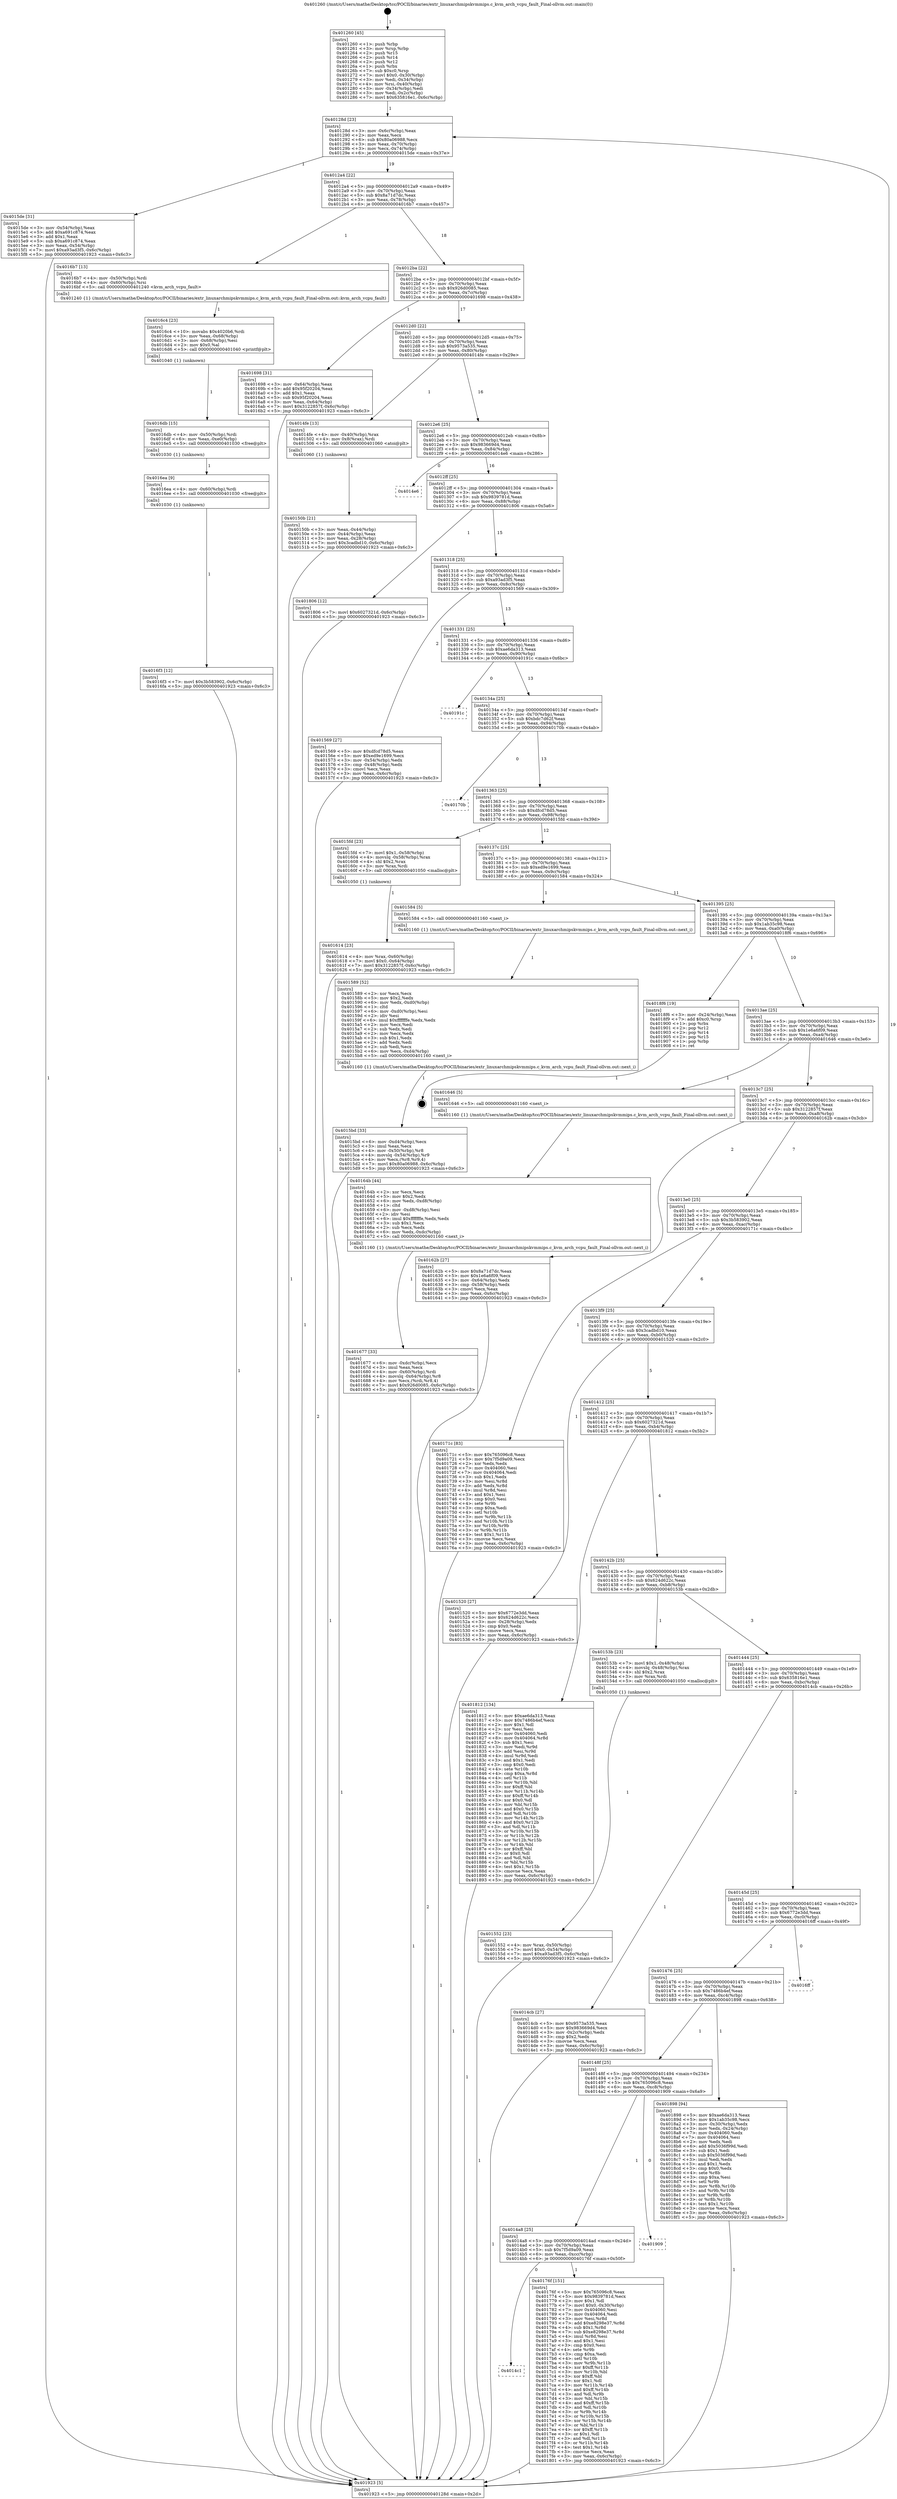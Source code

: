digraph "0x401260" {
  label = "0x401260 (/mnt/c/Users/mathe/Desktop/tcc/POCII/binaries/extr_linuxarchmipskvmmips.c_kvm_arch_vcpu_fault_Final-ollvm.out::main(0))"
  labelloc = "t"
  node[shape=record]

  Entry [label="",width=0.3,height=0.3,shape=circle,fillcolor=black,style=filled]
  "0x40128d" [label="{
     0x40128d [23]\l
     | [instrs]\l
     &nbsp;&nbsp;0x40128d \<+3\>: mov -0x6c(%rbp),%eax\l
     &nbsp;&nbsp;0x401290 \<+2\>: mov %eax,%ecx\l
     &nbsp;&nbsp;0x401292 \<+6\>: sub $0x80a06988,%ecx\l
     &nbsp;&nbsp;0x401298 \<+3\>: mov %eax,-0x70(%rbp)\l
     &nbsp;&nbsp;0x40129b \<+3\>: mov %ecx,-0x74(%rbp)\l
     &nbsp;&nbsp;0x40129e \<+6\>: je 00000000004015de \<main+0x37e\>\l
  }"]
  "0x4015de" [label="{
     0x4015de [31]\l
     | [instrs]\l
     &nbsp;&nbsp;0x4015de \<+3\>: mov -0x54(%rbp),%eax\l
     &nbsp;&nbsp;0x4015e1 \<+5\>: add $0xa691c874,%eax\l
     &nbsp;&nbsp;0x4015e6 \<+3\>: add $0x1,%eax\l
     &nbsp;&nbsp;0x4015e9 \<+5\>: sub $0xa691c874,%eax\l
     &nbsp;&nbsp;0x4015ee \<+3\>: mov %eax,-0x54(%rbp)\l
     &nbsp;&nbsp;0x4015f1 \<+7\>: movl $0xa93ad3f5,-0x6c(%rbp)\l
     &nbsp;&nbsp;0x4015f8 \<+5\>: jmp 0000000000401923 \<main+0x6c3\>\l
  }"]
  "0x4012a4" [label="{
     0x4012a4 [22]\l
     | [instrs]\l
     &nbsp;&nbsp;0x4012a4 \<+5\>: jmp 00000000004012a9 \<main+0x49\>\l
     &nbsp;&nbsp;0x4012a9 \<+3\>: mov -0x70(%rbp),%eax\l
     &nbsp;&nbsp;0x4012ac \<+5\>: sub $0x8a71d7dc,%eax\l
     &nbsp;&nbsp;0x4012b1 \<+3\>: mov %eax,-0x78(%rbp)\l
     &nbsp;&nbsp;0x4012b4 \<+6\>: je 00000000004016b7 \<main+0x457\>\l
  }"]
  Exit [label="",width=0.3,height=0.3,shape=circle,fillcolor=black,style=filled,peripheries=2]
  "0x4016b7" [label="{
     0x4016b7 [13]\l
     | [instrs]\l
     &nbsp;&nbsp;0x4016b7 \<+4\>: mov -0x50(%rbp),%rdi\l
     &nbsp;&nbsp;0x4016bb \<+4\>: mov -0x60(%rbp),%rsi\l
     &nbsp;&nbsp;0x4016bf \<+5\>: call 0000000000401240 \<kvm_arch_vcpu_fault\>\l
     | [calls]\l
     &nbsp;&nbsp;0x401240 \{1\} (/mnt/c/Users/mathe/Desktop/tcc/POCII/binaries/extr_linuxarchmipskvmmips.c_kvm_arch_vcpu_fault_Final-ollvm.out::kvm_arch_vcpu_fault)\l
  }"]
  "0x4012ba" [label="{
     0x4012ba [22]\l
     | [instrs]\l
     &nbsp;&nbsp;0x4012ba \<+5\>: jmp 00000000004012bf \<main+0x5f\>\l
     &nbsp;&nbsp;0x4012bf \<+3\>: mov -0x70(%rbp),%eax\l
     &nbsp;&nbsp;0x4012c2 \<+5\>: sub $0x926d0085,%eax\l
     &nbsp;&nbsp;0x4012c7 \<+3\>: mov %eax,-0x7c(%rbp)\l
     &nbsp;&nbsp;0x4012ca \<+6\>: je 0000000000401698 \<main+0x438\>\l
  }"]
  "0x4014c1" [label="{
     0x4014c1\l
  }", style=dashed]
  "0x401698" [label="{
     0x401698 [31]\l
     | [instrs]\l
     &nbsp;&nbsp;0x401698 \<+3\>: mov -0x64(%rbp),%eax\l
     &nbsp;&nbsp;0x40169b \<+5\>: add $0x95f20204,%eax\l
     &nbsp;&nbsp;0x4016a0 \<+3\>: add $0x1,%eax\l
     &nbsp;&nbsp;0x4016a3 \<+5\>: sub $0x95f20204,%eax\l
     &nbsp;&nbsp;0x4016a8 \<+3\>: mov %eax,-0x64(%rbp)\l
     &nbsp;&nbsp;0x4016ab \<+7\>: movl $0x3122857f,-0x6c(%rbp)\l
     &nbsp;&nbsp;0x4016b2 \<+5\>: jmp 0000000000401923 \<main+0x6c3\>\l
  }"]
  "0x4012d0" [label="{
     0x4012d0 [22]\l
     | [instrs]\l
     &nbsp;&nbsp;0x4012d0 \<+5\>: jmp 00000000004012d5 \<main+0x75\>\l
     &nbsp;&nbsp;0x4012d5 \<+3\>: mov -0x70(%rbp),%eax\l
     &nbsp;&nbsp;0x4012d8 \<+5\>: sub $0x9573a535,%eax\l
     &nbsp;&nbsp;0x4012dd \<+3\>: mov %eax,-0x80(%rbp)\l
     &nbsp;&nbsp;0x4012e0 \<+6\>: je 00000000004014fe \<main+0x29e\>\l
  }"]
  "0x40176f" [label="{
     0x40176f [151]\l
     | [instrs]\l
     &nbsp;&nbsp;0x40176f \<+5\>: mov $0x765096c8,%eax\l
     &nbsp;&nbsp;0x401774 \<+5\>: mov $0x9839781d,%ecx\l
     &nbsp;&nbsp;0x401779 \<+2\>: mov $0x1,%dl\l
     &nbsp;&nbsp;0x40177b \<+7\>: movl $0x0,-0x30(%rbp)\l
     &nbsp;&nbsp;0x401782 \<+7\>: mov 0x404060,%esi\l
     &nbsp;&nbsp;0x401789 \<+7\>: mov 0x404064,%edi\l
     &nbsp;&nbsp;0x401790 \<+3\>: mov %esi,%r8d\l
     &nbsp;&nbsp;0x401793 \<+7\>: add $0xe8298e37,%r8d\l
     &nbsp;&nbsp;0x40179a \<+4\>: sub $0x1,%r8d\l
     &nbsp;&nbsp;0x40179e \<+7\>: sub $0xe8298e37,%r8d\l
     &nbsp;&nbsp;0x4017a5 \<+4\>: imul %r8d,%esi\l
     &nbsp;&nbsp;0x4017a9 \<+3\>: and $0x1,%esi\l
     &nbsp;&nbsp;0x4017ac \<+3\>: cmp $0x0,%esi\l
     &nbsp;&nbsp;0x4017af \<+4\>: sete %r9b\l
     &nbsp;&nbsp;0x4017b3 \<+3\>: cmp $0xa,%edi\l
     &nbsp;&nbsp;0x4017b6 \<+4\>: setl %r10b\l
     &nbsp;&nbsp;0x4017ba \<+3\>: mov %r9b,%r11b\l
     &nbsp;&nbsp;0x4017bd \<+4\>: xor $0xff,%r11b\l
     &nbsp;&nbsp;0x4017c1 \<+3\>: mov %r10b,%bl\l
     &nbsp;&nbsp;0x4017c4 \<+3\>: xor $0xff,%bl\l
     &nbsp;&nbsp;0x4017c7 \<+3\>: xor $0x1,%dl\l
     &nbsp;&nbsp;0x4017ca \<+3\>: mov %r11b,%r14b\l
     &nbsp;&nbsp;0x4017cd \<+4\>: and $0xff,%r14b\l
     &nbsp;&nbsp;0x4017d1 \<+3\>: and %dl,%r9b\l
     &nbsp;&nbsp;0x4017d4 \<+3\>: mov %bl,%r15b\l
     &nbsp;&nbsp;0x4017d7 \<+4\>: and $0xff,%r15b\l
     &nbsp;&nbsp;0x4017db \<+3\>: and %dl,%r10b\l
     &nbsp;&nbsp;0x4017de \<+3\>: or %r9b,%r14b\l
     &nbsp;&nbsp;0x4017e1 \<+3\>: or %r10b,%r15b\l
     &nbsp;&nbsp;0x4017e4 \<+3\>: xor %r15b,%r14b\l
     &nbsp;&nbsp;0x4017e7 \<+3\>: or %bl,%r11b\l
     &nbsp;&nbsp;0x4017ea \<+4\>: xor $0xff,%r11b\l
     &nbsp;&nbsp;0x4017ee \<+3\>: or $0x1,%dl\l
     &nbsp;&nbsp;0x4017f1 \<+3\>: and %dl,%r11b\l
     &nbsp;&nbsp;0x4017f4 \<+3\>: or %r11b,%r14b\l
     &nbsp;&nbsp;0x4017f7 \<+4\>: test $0x1,%r14b\l
     &nbsp;&nbsp;0x4017fb \<+3\>: cmovne %ecx,%eax\l
     &nbsp;&nbsp;0x4017fe \<+3\>: mov %eax,-0x6c(%rbp)\l
     &nbsp;&nbsp;0x401801 \<+5\>: jmp 0000000000401923 \<main+0x6c3\>\l
  }"]
  "0x4014fe" [label="{
     0x4014fe [13]\l
     | [instrs]\l
     &nbsp;&nbsp;0x4014fe \<+4\>: mov -0x40(%rbp),%rax\l
     &nbsp;&nbsp;0x401502 \<+4\>: mov 0x8(%rax),%rdi\l
     &nbsp;&nbsp;0x401506 \<+5\>: call 0000000000401060 \<atoi@plt\>\l
     | [calls]\l
     &nbsp;&nbsp;0x401060 \{1\} (unknown)\l
  }"]
  "0x4012e6" [label="{
     0x4012e6 [25]\l
     | [instrs]\l
     &nbsp;&nbsp;0x4012e6 \<+5\>: jmp 00000000004012eb \<main+0x8b\>\l
     &nbsp;&nbsp;0x4012eb \<+3\>: mov -0x70(%rbp),%eax\l
     &nbsp;&nbsp;0x4012ee \<+5\>: sub $0x983669d4,%eax\l
     &nbsp;&nbsp;0x4012f3 \<+6\>: mov %eax,-0x84(%rbp)\l
     &nbsp;&nbsp;0x4012f9 \<+6\>: je 00000000004014e6 \<main+0x286\>\l
  }"]
  "0x4014a8" [label="{
     0x4014a8 [25]\l
     | [instrs]\l
     &nbsp;&nbsp;0x4014a8 \<+5\>: jmp 00000000004014ad \<main+0x24d\>\l
     &nbsp;&nbsp;0x4014ad \<+3\>: mov -0x70(%rbp),%eax\l
     &nbsp;&nbsp;0x4014b0 \<+5\>: sub $0x7f5d9a09,%eax\l
     &nbsp;&nbsp;0x4014b5 \<+6\>: mov %eax,-0xcc(%rbp)\l
     &nbsp;&nbsp;0x4014bb \<+6\>: je 000000000040176f \<main+0x50f\>\l
  }"]
  "0x4014e6" [label="{
     0x4014e6\l
  }", style=dashed]
  "0x4012ff" [label="{
     0x4012ff [25]\l
     | [instrs]\l
     &nbsp;&nbsp;0x4012ff \<+5\>: jmp 0000000000401304 \<main+0xa4\>\l
     &nbsp;&nbsp;0x401304 \<+3\>: mov -0x70(%rbp),%eax\l
     &nbsp;&nbsp;0x401307 \<+5\>: sub $0x9839781d,%eax\l
     &nbsp;&nbsp;0x40130c \<+6\>: mov %eax,-0x88(%rbp)\l
     &nbsp;&nbsp;0x401312 \<+6\>: je 0000000000401806 \<main+0x5a6\>\l
  }"]
  "0x401909" [label="{
     0x401909\l
  }", style=dashed]
  "0x401806" [label="{
     0x401806 [12]\l
     | [instrs]\l
     &nbsp;&nbsp;0x401806 \<+7\>: movl $0x6027321d,-0x6c(%rbp)\l
     &nbsp;&nbsp;0x40180d \<+5\>: jmp 0000000000401923 \<main+0x6c3\>\l
  }"]
  "0x401318" [label="{
     0x401318 [25]\l
     | [instrs]\l
     &nbsp;&nbsp;0x401318 \<+5\>: jmp 000000000040131d \<main+0xbd\>\l
     &nbsp;&nbsp;0x40131d \<+3\>: mov -0x70(%rbp),%eax\l
     &nbsp;&nbsp;0x401320 \<+5\>: sub $0xa93ad3f5,%eax\l
     &nbsp;&nbsp;0x401325 \<+6\>: mov %eax,-0x8c(%rbp)\l
     &nbsp;&nbsp;0x40132b \<+6\>: je 0000000000401569 \<main+0x309\>\l
  }"]
  "0x40148f" [label="{
     0x40148f [25]\l
     | [instrs]\l
     &nbsp;&nbsp;0x40148f \<+5\>: jmp 0000000000401494 \<main+0x234\>\l
     &nbsp;&nbsp;0x401494 \<+3\>: mov -0x70(%rbp),%eax\l
     &nbsp;&nbsp;0x401497 \<+5\>: sub $0x765096c8,%eax\l
     &nbsp;&nbsp;0x40149c \<+6\>: mov %eax,-0xc8(%rbp)\l
     &nbsp;&nbsp;0x4014a2 \<+6\>: je 0000000000401909 \<main+0x6a9\>\l
  }"]
  "0x401569" [label="{
     0x401569 [27]\l
     | [instrs]\l
     &nbsp;&nbsp;0x401569 \<+5\>: mov $0xdfcd78d5,%eax\l
     &nbsp;&nbsp;0x40156e \<+5\>: mov $0xed9e1699,%ecx\l
     &nbsp;&nbsp;0x401573 \<+3\>: mov -0x54(%rbp),%edx\l
     &nbsp;&nbsp;0x401576 \<+3\>: cmp -0x48(%rbp),%edx\l
     &nbsp;&nbsp;0x401579 \<+3\>: cmovl %ecx,%eax\l
     &nbsp;&nbsp;0x40157c \<+3\>: mov %eax,-0x6c(%rbp)\l
     &nbsp;&nbsp;0x40157f \<+5\>: jmp 0000000000401923 \<main+0x6c3\>\l
  }"]
  "0x401331" [label="{
     0x401331 [25]\l
     | [instrs]\l
     &nbsp;&nbsp;0x401331 \<+5\>: jmp 0000000000401336 \<main+0xd6\>\l
     &nbsp;&nbsp;0x401336 \<+3\>: mov -0x70(%rbp),%eax\l
     &nbsp;&nbsp;0x401339 \<+5\>: sub $0xae6da313,%eax\l
     &nbsp;&nbsp;0x40133e \<+6\>: mov %eax,-0x90(%rbp)\l
     &nbsp;&nbsp;0x401344 \<+6\>: je 000000000040191c \<main+0x6bc\>\l
  }"]
  "0x401898" [label="{
     0x401898 [94]\l
     | [instrs]\l
     &nbsp;&nbsp;0x401898 \<+5\>: mov $0xae6da313,%eax\l
     &nbsp;&nbsp;0x40189d \<+5\>: mov $0x1ab35c98,%ecx\l
     &nbsp;&nbsp;0x4018a2 \<+3\>: mov -0x30(%rbp),%edx\l
     &nbsp;&nbsp;0x4018a5 \<+3\>: mov %edx,-0x24(%rbp)\l
     &nbsp;&nbsp;0x4018a8 \<+7\>: mov 0x404060,%edx\l
     &nbsp;&nbsp;0x4018af \<+7\>: mov 0x404064,%esi\l
     &nbsp;&nbsp;0x4018b6 \<+2\>: mov %edx,%edi\l
     &nbsp;&nbsp;0x4018b8 \<+6\>: add $0x5036f99d,%edi\l
     &nbsp;&nbsp;0x4018be \<+3\>: sub $0x1,%edi\l
     &nbsp;&nbsp;0x4018c1 \<+6\>: sub $0x5036f99d,%edi\l
     &nbsp;&nbsp;0x4018c7 \<+3\>: imul %edi,%edx\l
     &nbsp;&nbsp;0x4018ca \<+3\>: and $0x1,%edx\l
     &nbsp;&nbsp;0x4018cd \<+3\>: cmp $0x0,%edx\l
     &nbsp;&nbsp;0x4018d0 \<+4\>: sete %r8b\l
     &nbsp;&nbsp;0x4018d4 \<+3\>: cmp $0xa,%esi\l
     &nbsp;&nbsp;0x4018d7 \<+4\>: setl %r9b\l
     &nbsp;&nbsp;0x4018db \<+3\>: mov %r8b,%r10b\l
     &nbsp;&nbsp;0x4018de \<+3\>: and %r9b,%r10b\l
     &nbsp;&nbsp;0x4018e1 \<+3\>: xor %r9b,%r8b\l
     &nbsp;&nbsp;0x4018e4 \<+3\>: or %r8b,%r10b\l
     &nbsp;&nbsp;0x4018e7 \<+4\>: test $0x1,%r10b\l
     &nbsp;&nbsp;0x4018eb \<+3\>: cmovne %ecx,%eax\l
     &nbsp;&nbsp;0x4018ee \<+3\>: mov %eax,-0x6c(%rbp)\l
     &nbsp;&nbsp;0x4018f1 \<+5\>: jmp 0000000000401923 \<main+0x6c3\>\l
  }"]
  "0x40191c" [label="{
     0x40191c\l
  }", style=dashed]
  "0x40134a" [label="{
     0x40134a [25]\l
     | [instrs]\l
     &nbsp;&nbsp;0x40134a \<+5\>: jmp 000000000040134f \<main+0xef\>\l
     &nbsp;&nbsp;0x40134f \<+3\>: mov -0x70(%rbp),%eax\l
     &nbsp;&nbsp;0x401352 \<+5\>: sub $0xbdc7d62f,%eax\l
     &nbsp;&nbsp;0x401357 \<+6\>: mov %eax,-0x94(%rbp)\l
     &nbsp;&nbsp;0x40135d \<+6\>: je 000000000040170b \<main+0x4ab\>\l
  }"]
  "0x401476" [label="{
     0x401476 [25]\l
     | [instrs]\l
     &nbsp;&nbsp;0x401476 \<+5\>: jmp 000000000040147b \<main+0x21b\>\l
     &nbsp;&nbsp;0x40147b \<+3\>: mov -0x70(%rbp),%eax\l
     &nbsp;&nbsp;0x40147e \<+5\>: sub $0x7486b4ef,%eax\l
     &nbsp;&nbsp;0x401483 \<+6\>: mov %eax,-0xc4(%rbp)\l
     &nbsp;&nbsp;0x401489 \<+6\>: je 0000000000401898 \<main+0x638\>\l
  }"]
  "0x40170b" [label="{
     0x40170b\l
  }", style=dashed]
  "0x401363" [label="{
     0x401363 [25]\l
     | [instrs]\l
     &nbsp;&nbsp;0x401363 \<+5\>: jmp 0000000000401368 \<main+0x108\>\l
     &nbsp;&nbsp;0x401368 \<+3\>: mov -0x70(%rbp),%eax\l
     &nbsp;&nbsp;0x40136b \<+5\>: sub $0xdfcd78d5,%eax\l
     &nbsp;&nbsp;0x401370 \<+6\>: mov %eax,-0x98(%rbp)\l
     &nbsp;&nbsp;0x401376 \<+6\>: je 00000000004015fd \<main+0x39d\>\l
  }"]
  "0x4016ff" [label="{
     0x4016ff\l
  }", style=dashed]
  "0x4015fd" [label="{
     0x4015fd [23]\l
     | [instrs]\l
     &nbsp;&nbsp;0x4015fd \<+7\>: movl $0x1,-0x58(%rbp)\l
     &nbsp;&nbsp;0x401604 \<+4\>: movslq -0x58(%rbp),%rax\l
     &nbsp;&nbsp;0x401608 \<+4\>: shl $0x2,%rax\l
     &nbsp;&nbsp;0x40160c \<+3\>: mov %rax,%rdi\l
     &nbsp;&nbsp;0x40160f \<+5\>: call 0000000000401050 \<malloc@plt\>\l
     | [calls]\l
     &nbsp;&nbsp;0x401050 \{1\} (unknown)\l
  }"]
  "0x40137c" [label="{
     0x40137c [25]\l
     | [instrs]\l
     &nbsp;&nbsp;0x40137c \<+5\>: jmp 0000000000401381 \<main+0x121\>\l
     &nbsp;&nbsp;0x401381 \<+3\>: mov -0x70(%rbp),%eax\l
     &nbsp;&nbsp;0x401384 \<+5\>: sub $0xed9e1699,%eax\l
     &nbsp;&nbsp;0x401389 \<+6\>: mov %eax,-0x9c(%rbp)\l
     &nbsp;&nbsp;0x40138f \<+6\>: je 0000000000401584 \<main+0x324\>\l
  }"]
  "0x4016f3" [label="{
     0x4016f3 [12]\l
     | [instrs]\l
     &nbsp;&nbsp;0x4016f3 \<+7\>: movl $0x3b583902,-0x6c(%rbp)\l
     &nbsp;&nbsp;0x4016fa \<+5\>: jmp 0000000000401923 \<main+0x6c3\>\l
  }"]
  "0x401584" [label="{
     0x401584 [5]\l
     | [instrs]\l
     &nbsp;&nbsp;0x401584 \<+5\>: call 0000000000401160 \<next_i\>\l
     | [calls]\l
     &nbsp;&nbsp;0x401160 \{1\} (/mnt/c/Users/mathe/Desktop/tcc/POCII/binaries/extr_linuxarchmipskvmmips.c_kvm_arch_vcpu_fault_Final-ollvm.out::next_i)\l
  }"]
  "0x401395" [label="{
     0x401395 [25]\l
     | [instrs]\l
     &nbsp;&nbsp;0x401395 \<+5\>: jmp 000000000040139a \<main+0x13a\>\l
     &nbsp;&nbsp;0x40139a \<+3\>: mov -0x70(%rbp),%eax\l
     &nbsp;&nbsp;0x40139d \<+5\>: sub $0x1ab35c98,%eax\l
     &nbsp;&nbsp;0x4013a2 \<+6\>: mov %eax,-0xa0(%rbp)\l
     &nbsp;&nbsp;0x4013a8 \<+6\>: je 00000000004018f6 \<main+0x696\>\l
  }"]
  "0x4016ea" [label="{
     0x4016ea [9]\l
     | [instrs]\l
     &nbsp;&nbsp;0x4016ea \<+4\>: mov -0x60(%rbp),%rdi\l
     &nbsp;&nbsp;0x4016ee \<+5\>: call 0000000000401030 \<free@plt\>\l
     | [calls]\l
     &nbsp;&nbsp;0x401030 \{1\} (unknown)\l
  }"]
  "0x4018f6" [label="{
     0x4018f6 [19]\l
     | [instrs]\l
     &nbsp;&nbsp;0x4018f6 \<+3\>: mov -0x24(%rbp),%eax\l
     &nbsp;&nbsp;0x4018f9 \<+7\>: add $0xc0,%rsp\l
     &nbsp;&nbsp;0x401900 \<+1\>: pop %rbx\l
     &nbsp;&nbsp;0x401901 \<+2\>: pop %r12\l
     &nbsp;&nbsp;0x401903 \<+2\>: pop %r14\l
     &nbsp;&nbsp;0x401905 \<+2\>: pop %r15\l
     &nbsp;&nbsp;0x401907 \<+1\>: pop %rbp\l
     &nbsp;&nbsp;0x401908 \<+1\>: ret\l
  }"]
  "0x4013ae" [label="{
     0x4013ae [25]\l
     | [instrs]\l
     &nbsp;&nbsp;0x4013ae \<+5\>: jmp 00000000004013b3 \<main+0x153\>\l
     &nbsp;&nbsp;0x4013b3 \<+3\>: mov -0x70(%rbp),%eax\l
     &nbsp;&nbsp;0x4013b6 \<+5\>: sub $0x1e6a6f09,%eax\l
     &nbsp;&nbsp;0x4013bb \<+6\>: mov %eax,-0xa4(%rbp)\l
     &nbsp;&nbsp;0x4013c1 \<+6\>: je 0000000000401646 \<main+0x3e6\>\l
  }"]
  "0x4016db" [label="{
     0x4016db [15]\l
     | [instrs]\l
     &nbsp;&nbsp;0x4016db \<+4\>: mov -0x50(%rbp),%rdi\l
     &nbsp;&nbsp;0x4016df \<+6\>: mov %eax,-0xe0(%rbp)\l
     &nbsp;&nbsp;0x4016e5 \<+5\>: call 0000000000401030 \<free@plt\>\l
     | [calls]\l
     &nbsp;&nbsp;0x401030 \{1\} (unknown)\l
  }"]
  "0x401646" [label="{
     0x401646 [5]\l
     | [instrs]\l
     &nbsp;&nbsp;0x401646 \<+5\>: call 0000000000401160 \<next_i\>\l
     | [calls]\l
     &nbsp;&nbsp;0x401160 \{1\} (/mnt/c/Users/mathe/Desktop/tcc/POCII/binaries/extr_linuxarchmipskvmmips.c_kvm_arch_vcpu_fault_Final-ollvm.out::next_i)\l
  }"]
  "0x4013c7" [label="{
     0x4013c7 [25]\l
     | [instrs]\l
     &nbsp;&nbsp;0x4013c7 \<+5\>: jmp 00000000004013cc \<main+0x16c\>\l
     &nbsp;&nbsp;0x4013cc \<+3\>: mov -0x70(%rbp),%eax\l
     &nbsp;&nbsp;0x4013cf \<+5\>: sub $0x3122857f,%eax\l
     &nbsp;&nbsp;0x4013d4 \<+6\>: mov %eax,-0xa8(%rbp)\l
     &nbsp;&nbsp;0x4013da \<+6\>: je 000000000040162b \<main+0x3cb\>\l
  }"]
  "0x4016c4" [label="{
     0x4016c4 [23]\l
     | [instrs]\l
     &nbsp;&nbsp;0x4016c4 \<+10\>: movabs $0x4020b6,%rdi\l
     &nbsp;&nbsp;0x4016ce \<+3\>: mov %eax,-0x68(%rbp)\l
     &nbsp;&nbsp;0x4016d1 \<+3\>: mov -0x68(%rbp),%esi\l
     &nbsp;&nbsp;0x4016d4 \<+2\>: mov $0x0,%al\l
     &nbsp;&nbsp;0x4016d6 \<+5\>: call 0000000000401040 \<printf@plt\>\l
     | [calls]\l
     &nbsp;&nbsp;0x401040 \{1\} (unknown)\l
  }"]
  "0x40162b" [label="{
     0x40162b [27]\l
     | [instrs]\l
     &nbsp;&nbsp;0x40162b \<+5\>: mov $0x8a71d7dc,%eax\l
     &nbsp;&nbsp;0x401630 \<+5\>: mov $0x1e6a6f09,%ecx\l
     &nbsp;&nbsp;0x401635 \<+3\>: mov -0x64(%rbp),%edx\l
     &nbsp;&nbsp;0x401638 \<+3\>: cmp -0x58(%rbp),%edx\l
     &nbsp;&nbsp;0x40163b \<+3\>: cmovl %ecx,%eax\l
     &nbsp;&nbsp;0x40163e \<+3\>: mov %eax,-0x6c(%rbp)\l
     &nbsp;&nbsp;0x401641 \<+5\>: jmp 0000000000401923 \<main+0x6c3\>\l
  }"]
  "0x4013e0" [label="{
     0x4013e0 [25]\l
     | [instrs]\l
     &nbsp;&nbsp;0x4013e0 \<+5\>: jmp 00000000004013e5 \<main+0x185\>\l
     &nbsp;&nbsp;0x4013e5 \<+3\>: mov -0x70(%rbp),%eax\l
     &nbsp;&nbsp;0x4013e8 \<+5\>: sub $0x3b583902,%eax\l
     &nbsp;&nbsp;0x4013ed \<+6\>: mov %eax,-0xac(%rbp)\l
     &nbsp;&nbsp;0x4013f3 \<+6\>: je 000000000040171c \<main+0x4bc\>\l
  }"]
  "0x401677" [label="{
     0x401677 [33]\l
     | [instrs]\l
     &nbsp;&nbsp;0x401677 \<+6\>: mov -0xdc(%rbp),%ecx\l
     &nbsp;&nbsp;0x40167d \<+3\>: imul %eax,%ecx\l
     &nbsp;&nbsp;0x401680 \<+4\>: mov -0x60(%rbp),%rdi\l
     &nbsp;&nbsp;0x401684 \<+4\>: movslq -0x64(%rbp),%r8\l
     &nbsp;&nbsp;0x401688 \<+4\>: mov %ecx,(%rdi,%r8,4)\l
     &nbsp;&nbsp;0x40168c \<+7\>: movl $0x926d0085,-0x6c(%rbp)\l
     &nbsp;&nbsp;0x401693 \<+5\>: jmp 0000000000401923 \<main+0x6c3\>\l
  }"]
  "0x40171c" [label="{
     0x40171c [83]\l
     | [instrs]\l
     &nbsp;&nbsp;0x40171c \<+5\>: mov $0x765096c8,%eax\l
     &nbsp;&nbsp;0x401721 \<+5\>: mov $0x7f5d9a09,%ecx\l
     &nbsp;&nbsp;0x401726 \<+2\>: xor %edx,%edx\l
     &nbsp;&nbsp;0x401728 \<+7\>: mov 0x404060,%esi\l
     &nbsp;&nbsp;0x40172f \<+7\>: mov 0x404064,%edi\l
     &nbsp;&nbsp;0x401736 \<+3\>: sub $0x1,%edx\l
     &nbsp;&nbsp;0x401739 \<+3\>: mov %esi,%r8d\l
     &nbsp;&nbsp;0x40173c \<+3\>: add %edx,%r8d\l
     &nbsp;&nbsp;0x40173f \<+4\>: imul %r8d,%esi\l
     &nbsp;&nbsp;0x401743 \<+3\>: and $0x1,%esi\l
     &nbsp;&nbsp;0x401746 \<+3\>: cmp $0x0,%esi\l
     &nbsp;&nbsp;0x401749 \<+4\>: sete %r9b\l
     &nbsp;&nbsp;0x40174d \<+3\>: cmp $0xa,%edi\l
     &nbsp;&nbsp;0x401750 \<+4\>: setl %r10b\l
     &nbsp;&nbsp;0x401754 \<+3\>: mov %r9b,%r11b\l
     &nbsp;&nbsp;0x401757 \<+3\>: and %r10b,%r11b\l
     &nbsp;&nbsp;0x40175a \<+3\>: xor %r10b,%r9b\l
     &nbsp;&nbsp;0x40175d \<+3\>: or %r9b,%r11b\l
     &nbsp;&nbsp;0x401760 \<+4\>: test $0x1,%r11b\l
     &nbsp;&nbsp;0x401764 \<+3\>: cmovne %ecx,%eax\l
     &nbsp;&nbsp;0x401767 \<+3\>: mov %eax,-0x6c(%rbp)\l
     &nbsp;&nbsp;0x40176a \<+5\>: jmp 0000000000401923 \<main+0x6c3\>\l
  }"]
  "0x4013f9" [label="{
     0x4013f9 [25]\l
     | [instrs]\l
     &nbsp;&nbsp;0x4013f9 \<+5\>: jmp 00000000004013fe \<main+0x19e\>\l
     &nbsp;&nbsp;0x4013fe \<+3\>: mov -0x70(%rbp),%eax\l
     &nbsp;&nbsp;0x401401 \<+5\>: sub $0x3cadbd10,%eax\l
     &nbsp;&nbsp;0x401406 \<+6\>: mov %eax,-0xb0(%rbp)\l
     &nbsp;&nbsp;0x40140c \<+6\>: je 0000000000401520 \<main+0x2c0\>\l
  }"]
  "0x40164b" [label="{
     0x40164b [44]\l
     | [instrs]\l
     &nbsp;&nbsp;0x40164b \<+2\>: xor %ecx,%ecx\l
     &nbsp;&nbsp;0x40164d \<+5\>: mov $0x2,%edx\l
     &nbsp;&nbsp;0x401652 \<+6\>: mov %edx,-0xd8(%rbp)\l
     &nbsp;&nbsp;0x401658 \<+1\>: cltd\l
     &nbsp;&nbsp;0x401659 \<+6\>: mov -0xd8(%rbp),%esi\l
     &nbsp;&nbsp;0x40165f \<+2\>: idiv %esi\l
     &nbsp;&nbsp;0x401661 \<+6\>: imul $0xfffffffe,%edx,%edx\l
     &nbsp;&nbsp;0x401667 \<+3\>: sub $0x1,%ecx\l
     &nbsp;&nbsp;0x40166a \<+2\>: sub %ecx,%edx\l
     &nbsp;&nbsp;0x40166c \<+6\>: mov %edx,-0xdc(%rbp)\l
     &nbsp;&nbsp;0x401672 \<+5\>: call 0000000000401160 \<next_i\>\l
     | [calls]\l
     &nbsp;&nbsp;0x401160 \{1\} (/mnt/c/Users/mathe/Desktop/tcc/POCII/binaries/extr_linuxarchmipskvmmips.c_kvm_arch_vcpu_fault_Final-ollvm.out::next_i)\l
  }"]
  "0x401520" [label="{
     0x401520 [27]\l
     | [instrs]\l
     &nbsp;&nbsp;0x401520 \<+5\>: mov $0x6772e3dd,%eax\l
     &nbsp;&nbsp;0x401525 \<+5\>: mov $0x624d622c,%ecx\l
     &nbsp;&nbsp;0x40152a \<+3\>: mov -0x28(%rbp),%edx\l
     &nbsp;&nbsp;0x40152d \<+3\>: cmp $0x0,%edx\l
     &nbsp;&nbsp;0x401530 \<+3\>: cmove %ecx,%eax\l
     &nbsp;&nbsp;0x401533 \<+3\>: mov %eax,-0x6c(%rbp)\l
     &nbsp;&nbsp;0x401536 \<+5\>: jmp 0000000000401923 \<main+0x6c3\>\l
  }"]
  "0x401412" [label="{
     0x401412 [25]\l
     | [instrs]\l
     &nbsp;&nbsp;0x401412 \<+5\>: jmp 0000000000401417 \<main+0x1b7\>\l
     &nbsp;&nbsp;0x401417 \<+3\>: mov -0x70(%rbp),%eax\l
     &nbsp;&nbsp;0x40141a \<+5\>: sub $0x6027321d,%eax\l
     &nbsp;&nbsp;0x40141f \<+6\>: mov %eax,-0xb4(%rbp)\l
     &nbsp;&nbsp;0x401425 \<+6\>: je 0000000000401812 \<main+0x5b2\>\l
  }"]
  "0x401614" [label="{
     0x401614 [23]\l
     | [instrs]\l
     &nbsp;&nbsp;0x401614 \<+4\>: mov %rax,-0x60(%rbp)\l
     &nbsp;&nbsp;0x401618 \<+7\>: movl $0x0,-0x64(%rbp)\l
     &nbsp;&nbsp;0x40161f \<+7\>: movl $0x3122857f,-0x6c(%rbp)\l
     &nbsp;&nbsp;0x401626 \<+5\>: jmp 0000000000401923 \<main+0x6c3\>\l
  }"]
  "0x401812" [label="{
     0x401812 [134]\l
     | [instrs]\l
     &nbsp;&nbsp;0x401812 \<+5\>: mov $0xae6da313,%eax\l
     &nbsp;&nbsp;0x401817 \<+5\>: mov $0x7486b4ef,%ecx\l
     &nbsp;&nbsp;0x40181c \<+2\>: mov $0x1,%dl\l
     &nbsp;&nbsp;0x40181e \<+2\>: xor %esi,%esi\l
     &nbsp;&nbsp;0x401820 \<+7\>: mov 0x404060,%edi\l
     &nbsp;&nbsp;0x401827 \<+8\>: mov 0x404064,%r8d\l
     &nbsp;&nbsp;0x40182f \<+3\>: sub $0x1,%esi\l
     &nbsp;&nbsp;0x401832 \<+3\>: mov %edi,%r9d\l
     &nbsp;&nbsp;0x401835 \<+3\>: add %esi,%r9d\l
     &nbsp;&nbsp;0x401838 \<+4\>: imul %r9d,%edi\l
     &nbsp;&nbsp;0x40183c \<+3\>: and $0x1,%edi\l
     &nbsp;&nbsp;0x40183f \<+3\>: cmp $0x0,%edi\l
     &nbsp;&nbsp;0x401842 \<+4\>: sete %r10b\l
     &nbsp;&nbsp;0x401846 \<+4\>: cmp $0xa,%r8d\l
     &nbsp;&nbsp;0x40184a \<+4\>: setl %r11b\l
     &nbsp;&nbsp;0x40184e \<+3\>: mov %r10b,%bl\l
     &nbsp;&nbsp;0x401851 \<+3\>: xor $0xff,%bl\l
     &nbsp;&nbsp;0x401854 \<+3\>: mov %r11b,%r14b\l
     &nbsp;&nbsp;0x401857 \<+4\>: xor $0xff,%r14b\l
     &nbsp;&nbsp;0x40185b \<+3\>: xor $0x0,%dl\l
     &nbsp;&nbsp;0x40185e \<+3\>: mov %bl,%r15b\l
     &nbsp;&nbsp;0x401861 \<+4\>: and $0x0,%r15b\l
     &nbsp;&nbsp;0x401865 \<+3\>: and %dl,%r10b\l
     &nbsp;&nbsp;0x401868 \<+3\>: mov %r14b,%r12b\l
     &nbsp;&nbsp;0x40186b \<+4\>: and $0x0,%r12b\l
     &nbsp;&nbsp;0x40186f \<+3\>: and %dl,%r11b\l
     &nbsp;&nbsp;0x401872 \<+3\>: or %r10b,%r15b\l
     &nbsp;&nbsp;0x401875 \<+3\>: or %r11b,%r12b\l
     &nbsp;&nbsp;0x401878 \<+3\>: xor %r12b,%r15b\l
     &nbsp;&nbsp;0x40187b \<+3\>: or %r14b,%bl\l
     &nbsp;&nbsp;0x40187e \<+3\>: xor $0xff,%bl\l
     &nbsp;&nbsp;0x401881 \<+3\>: or $0x0,%dl\l
     &nbsp;&nbsp;0x401884 \<+2\>: and %dl,%bl\l
     &nbsp;&nbsp;0x401886 \<+3\>: or %bl,%r15b\l
     &nbsp;&nbsp;0x401889 \<+4\>: test $0x1,%r15b\l
     &nbsp;&nbsp;0x40188d \<+3\>: cmovne %ecx,%eax\l
     &nbsp;&nbsp;0x401890 \<+3\>: mov %eax,-0x6c(%rbp)\l
     &nbsp;&nbsp;0x401893 \<+5\>: jmp 0000000000401923 \<main+0x6c3\>\l
  }"]
  "0x40142b" [label="{
     0x40142b [25]\l
     | [instrs]\l
     &nbsp;&nbsp;0x40142b \<+5\>: jmp 0000000000401430 \<main+0x1d0\>\l
     &nbsp;&nbsp;0x401430 \<+3\>: mov -0x70(%rbp),%eax\l
     &nbsp;&nbsp;0x401433 \<+5\>: sub $0x624d622c,%eax\l
     &nbsp;&nbsp;0x401438 \<+6\>: mov %eax,-0xb8(%rbp)\l
     &nbsp;&nbsp;0x40143e \<+6\>: je 000000000040153b \<main+0x2db\>\l
  }"]
  "0x4015bd" [label="{
     0x4015bd [33]\l
     | [instrs]\l
     &nbsp;&nbsp;0x4015bd \<+6\>: mov -0xd4(%rbp),%ecx\l
     &nbsp;&nbsp;0x4015c3 \<+3\>: imul %eax,%ecx\l
     &nbsp;&nbsp;0x4015c6 \<+4\>: mov -0x50(%rbp),%r8\l
     &nbsp;&nbsp;0x4015ca \<+4\>: movslq -0x54(%rbp),%r9\l
     &nbsp;&nbsp;0x4015ce \<+4\>: mov %ecx,(%r8,%r9,4)\l
     &nbsp;&nbsp;0x4015d2 \<+7\>: movl $0x80a06988,-0x6c(%rbp)\l
     &nbsp;&nbsp;0x4015d9 \<+5\>: jmp 0000000000401923 \<main+0x6c3\>\l
  }"]
  "0x40153b" [label="{
     0x40153b [23]\l
     | [instrs]\l
     &nbsp;&nbsp;0x40153b \<+7\>: movl $0x1,-0x48(%rbp)\l
     &nbsp;&nbsp;0x401542 \<+4\>: movslq -0x48(%rbp),%rax\l
     &nbsp;&nbsp;0x401546 \<+4\>: shl $0x2,%rax\l
     &nbsp;&nbsp;0x40154a \<+3\>: mov %rax,%rdi\l
     &nbsp;&nbsp;0x40154d \<+5\>: call 0000000000401050 \<malloc@plt\>\l
     | [calls]\l
     &nbsp;&nbsp;0x401050 \{1\} (unknown)\l
  }"]
  "0x401444" [label="{
     0x401444 [25]\l
     | [instrs]\l
     &nbsp;&nbsp;0x401444 \<+5\>: jmp 0000000000401449 \<main+0x1e9\>\l
     &nbsp;&nbsp;0x401449 \<+3\>: mov -0x70(%rbp),%eax\l
     &nbsp;&nbsp;0x40144c \<+5\>: sub $0x635816e1,%eax\l
     &nbsp;&nbsp;0x401451 \<+6\>: mov %eax,-0xbc(%rbp)\l
     &nbsp;&nbsp;0x401457 \<+6\>: je 00000000004014cb \<main+0x26b\>\l
  }"]
  "0x401589" [label="{
     0x401589 [52]\l
     | [instrs]\l
     &nbsp;&nbsp;0x401589 \<+2\>: xor %ecx,%ecx\l
     &nbsp;&nbsp;0x40158b \<+5\>: mov $0x2,%edx\l
     &nbsp;&nbsp;0x401590 \<+6\>: mov %edx,-0xd0(%rbp)\l
     &nbsp;&nbsp;0x401596 \<+1\>: cltd\l
     &nbsp;&nbsp;0x401597 \<+6\>: mov -0xd0(%rbp),%esi\l
     &nbsp;&nbsp;0x40159d \<+2\>: idiv %esi\l
     &nbsp;&nbsp;0x40159f \<+6\>: imul $0xfffffffe,%edx,%edx\l
     &nbsp;&nbsp;0x4015a5 \<+2\>: mov %ecx,%edi\l
     &nbsp;&nbsp;0x4015a7 \<+2\>: sub %edx,%edi\l
     &nbsp;&nbsp;0x4015a9 \<+2\>: mov %ecx,%edx\l
     &nbsp;&nbsp;0x4015ab \<+3\>: sub $0x1,%edx\l
     &nbsp;&nbsp;0x4015ae \<+2\>: add %edx,%edi\l
     &nbsp;&nbsp;0x4015b0 \<+2\>: sub %edi,%ecx\l
     &nbsp;&nbsp;0x4015b2 \<+6\>: mov %ecx,-0xd4(%rbp)\l
     &nbsp;&nbsp;0x4015b8 \<+5\>: call 0000000000401160 \<next_i\>\l
     | [calls]\l
     &nbsp;&nbsp;0x401160 \{1\} (/mnt/c/Users/mathe/Desktop/tcc/POCII/binaries/extr_linuxarchmipskvmmips.c_kvm_arch_vcpu_fault_Final-ollvm.out::next_i)\l
  }"]
  "0x4014cb" [label="{
     0x4014cb [27]\l
     | [instrs]\l
     &nbsp;&nbsp;0x4014cb \<+5\>: mov $0x9573a535,%eax\l
     &nbsp;&nbsp;0x4014d0 \<+5\>: mov $0x983669d4,%ecx\l
     &nbsp;&nbsp;0x4014d5 \<+3\>: mov -0x2c(%rbp),%edx\l
     &nbsp;&nbsp;0x4014d8 \<+3\>: cmp $0x2,%edx\l
     &nbsp;&nbsp;0x4014db \<+3\>: cmovne %ecx,%eax\l
     &nbsp;&nbsp;0x4014de \<+3\>: mov %eax,-0x6c(%rbp)\l
     &nbsp;&nbsp;0x4014e1 \<+5\>: jmp 0000000000401923 \<main+0x6c3\>\l
  }"]
  "0x40145d" [label="{
     0x40145d [25]\l
     | [instrs]\l
     &nbsp;&nbsp;0x40145d \<+5\>: jmp 0000000000401462 \<main+0x202\>\l
     &nbsp;&nbsp;0x401462 \<+3\>: mov -0x70(%rbp),%eax\l
     &nbsp;&nbsp;0x401465 \<+5\>: sub $0x6772e3dd,%eax\l
     &nbsp;&nbsp;0x40146a \<+6\>: mov %eax,-0xc0(%rbp)\l
     &nbsp;&nbsp;0x401470 \<+6\>: je 00000000004016ff \<main+0x49f\>\l
  }"]
  "0x401923" [label="{
     0x401923 [5]\l
     | [instrs]\l
     &nbsp;&nbsp;0x401923 \<+5\>: jmp 000000000040128d \<main+0x2d\>\l
  }"]
  "0x401260" [label="{
     0x401260 [45]\l
     | [instrs]\l
     &nbsp;&nbsp;0x401260 \<+1\>: push %rbp\l
     &nbsp;&nbsp;0x401261 \<+3\>: mov %rsp,%rbp\l
     &nbsp;&nbsp;0x401264 \<+2\>: push %r15\l
     &nbsp;&nbsp;0x401266 \<+2\>: push %r14\l
     &nbsp;&nbsp;0x401268 \<+2\>: push %r12\l
     &nbsp;&nbsp;0x40126a \<+1\>: push %rbx\l
     &nbsp;&nbsp;0x40126b \<+7\>: sub $0xc0,%rsp\l
     &nbsp;&nbsp;0x401272 \<+7\>: movl $0x0,-0x30(%rbp)\l
     &nbsp;&nbsp;0x401279 \<+3\>: mov %edi,-0x34(%rbp)\l
     &nbsp;&nbsp;0x40127c \<+4\>: mov %rsi,-0x40(%rbp)\l
     &nbsp;&nbsp;0x401280 \<+3\>: mov -0x34(%rbp),%edi\l
     &nbsp;&nbsp;0x401283 \<+3\>: mov %edi,-0x2c(%rbp)\l
     &nbsp;&nbsp;0x401286 \<+7\>: movl $0x635816e1,-0x6c(%rbp)\l
  }"]
  "0x40150b" [label="{
     0x40150b [21]\l
     | [instrs]\l
     &nbsp;&nbsp;0x40150b \<+3\>: mov %eax,-0x44(%rbp)\l
     &nbsp;&nbsp;0x40150e \<+3\>: mov -0x44(%rbp),%eax\l
     &nbsp;&nbsp;0x401511 \<+3\>: mov %eax,-0x28(%rbp)\l
     &nbsp;&nbsp;0x401514 \<+7\>: movl $0x3cadbd10,-0x6c(%rbp)\l
     &nbsp;&nbsp;0x40151b \<+5\>: jmp 0000000000401923 \<main+0x6c3\>\l
  }"]
  "0x401552" [label="{
     0x401552 [23]\l
     | [instrs]\l
     &nbsp;&nbsp;0x401552 \<+4\>: mov %rax,-0x50(%rbp)\l
     &nbsp;&nbsp;0x401556 \<+7\>: movl $0x0,-0x54(%rbp)\l
     &nbsp;&nbsp;0x40155d \<+7\>: movl $0xa93ad3f5,-0x6c(%rbp)\l
     &nbsp;&nbsp;0x401564 \<+5\>: jmp 0000000000401923 \<main+0x6c3\>\l
  }"]
  Entry -> "0x401260" [label=" 1"]
  "0x40128d" -> "0x4015de" [label=" 1"]
  "0x40128d" -> "0x4012a4" [label=" 19"]
  "0x4018f6" -> Exit [label=" 1"]
  "0x4012a4" -> "0x4016b7" [label=" 1"]
  "0x4012a4" -> "0x4012ba" [label=" 18"]
  "0x401898" -> "0x401923" [label=" 1"]
  "0x4012ba" -> "0x401698" [label=" 1"]
  "0x4012ba" -> "0x4012d0" [label=" 17"]
  "0x401812" -> "0x401923" [label=" 1"]
  "0x4012d0" -> "0x4014fe" [label=" 1"]
  "0x4012d0" -> "0x4012e6" [label=" 16"]
  "0x401806" -> "0x401923" [label=" 1"]
  "0x4012e6" -> "0x4014e6" [label=" 0"]
  "0x4012e6" -> "0x4012ff" [label=" 16"]
  "0x4014a8" -> "0x4014c1" [label=" 0"]
  "0x4012ff" -> "0x401806" [label=" 1"]
  "0x4012ff" -> "0x401318" [label=" 15"]
  "0x4014a8" -> "0x40176f" [label=" 1"]
  "0x401318" -> "0x401569" [label=" 2"]
  "0x401318" -> "0x401331" [label=" 13"]
  "0x40148f" -> "0x4014a8" [label=" 1"]
  "0x401331" -> "0x40191c" [label=" 0"]
  "0x401331" -> "0x40134a" [label=" 13"]
  "0x40148f" -> "0x401909" [label=" 0"]
  "0x40134a" -> "0x40170b" [label=" 0"]
  "0x40134a" -> "0x401363" [label=" 13"]
  "0x401476" -> "0x40148f" [label=" 1"]
  "0x401363" -> "0x4015fd" [label=" 1"]
  "0x401363" -> "0x40137c" [label=" 12"]
  "0x401476" -> "0x401898" [label=" 1"]
  "0x40137c" -> "0x401584" [label=" 1"]
  "0x40137c" -> "0x401395" [label=" 11"]
  "0x40145d" -> "0x401476" [label=" 2"]
  "0x401395" -> "0x4018f6" [label=" 1"]
  "0x401395" -> "0x4013ae" [label=" 10"]
  "0x40145d" -> "0x4016ff" [label=" 0"]
  "0x4013ae" -> "0x401646" [label=" 1"]
  "0x4013ae" -> "0x4013c7" [label=" 9"]
  "0x40176f" -> "0x401923" [label=" 1"]
  "0x4013c7" -> "0x40162b" [label=" 2"]
  "0x4013c7" -> "0x4013e0" [label=" 7"]
  "0x40171c" -> "0x401923" [label=" 1"]
  "0x4013e0" -> "0x40171c" [label=" 1"]
  "0x4013e0" -> "0x4013f9" [label=" 6"]
  "0x4016f3" -> "0x401923" [label=" 1"]
  "0x4013f9" -> "0x401520" [label=" 1"]
  "0x4013f9" -> "0x401412" [label=" 5"]
  "0x4016ea" -> "0x4016f3" [label=" 1"]
  "0x401412" -> "0x401812" [label=" 1"]
  "0x401412" -> "0x40142b" [label=" 4"]
  "0x4016db" -> "0x4016ea" [label=" 1"]
  "0x40142b" -> "0x40153b" [label=" 1"]
  "0x40142b" -> "0x401444" [label=" 3"]
  "0x4016c4" -> "0x4016db" [label=" 1"]
  "0x401444" -> "0x4014cb" [label=" 1"]
  "0x401444" -> "0x40145d" [label=" 2"]
  "0x4014cb" -> "0x401923" [label=" 1"]
  "0x401260" -> "0x40128d" [label=" 1"]
  "0x401923" -> "0x40128d" [label=" 19"]
  "0x4014fe" -> "0x40150b" [label=" 1"]
  "0x40150b" -> "0x401923" [label=" 1"]
  "0x401520" -> "0x401923" [label=" 1"]
  "0x40153b" -> "0x401552" [label=" 1"]
  "0x401552" -> "0x401923" [label=" 1"]
  "0x401569" -> "0x401923" [label=" 2"]
  "0x401584" -> "0x401589" [label=" 1"]
  "0x401589" -> "0x4015bd" [label=" 1"]
  "0x4015bd" -> "0x401923" [label=" 1"]
  "0x4015de" -> "0x401923" [label=" 1"]
  "0x4015fd" -> "0x401614" [label=" 1"]
  "0x401614" -> "0x401923" [label=" 1"]
  "0x40162b" -> "0x401923" [label=" 2"]
  "0x401646" -> "0x40164b" [label=" 1"]
  "0x40164b" -> "0x401677" [label=" 1"]
  "0x401677" -> "0x401923" [label=" 1"]
  "0x401698" -> "0x401923" [label=" 1"]
  "0x4016b7" -> "0x4016c4" [label=" 1"]
}
